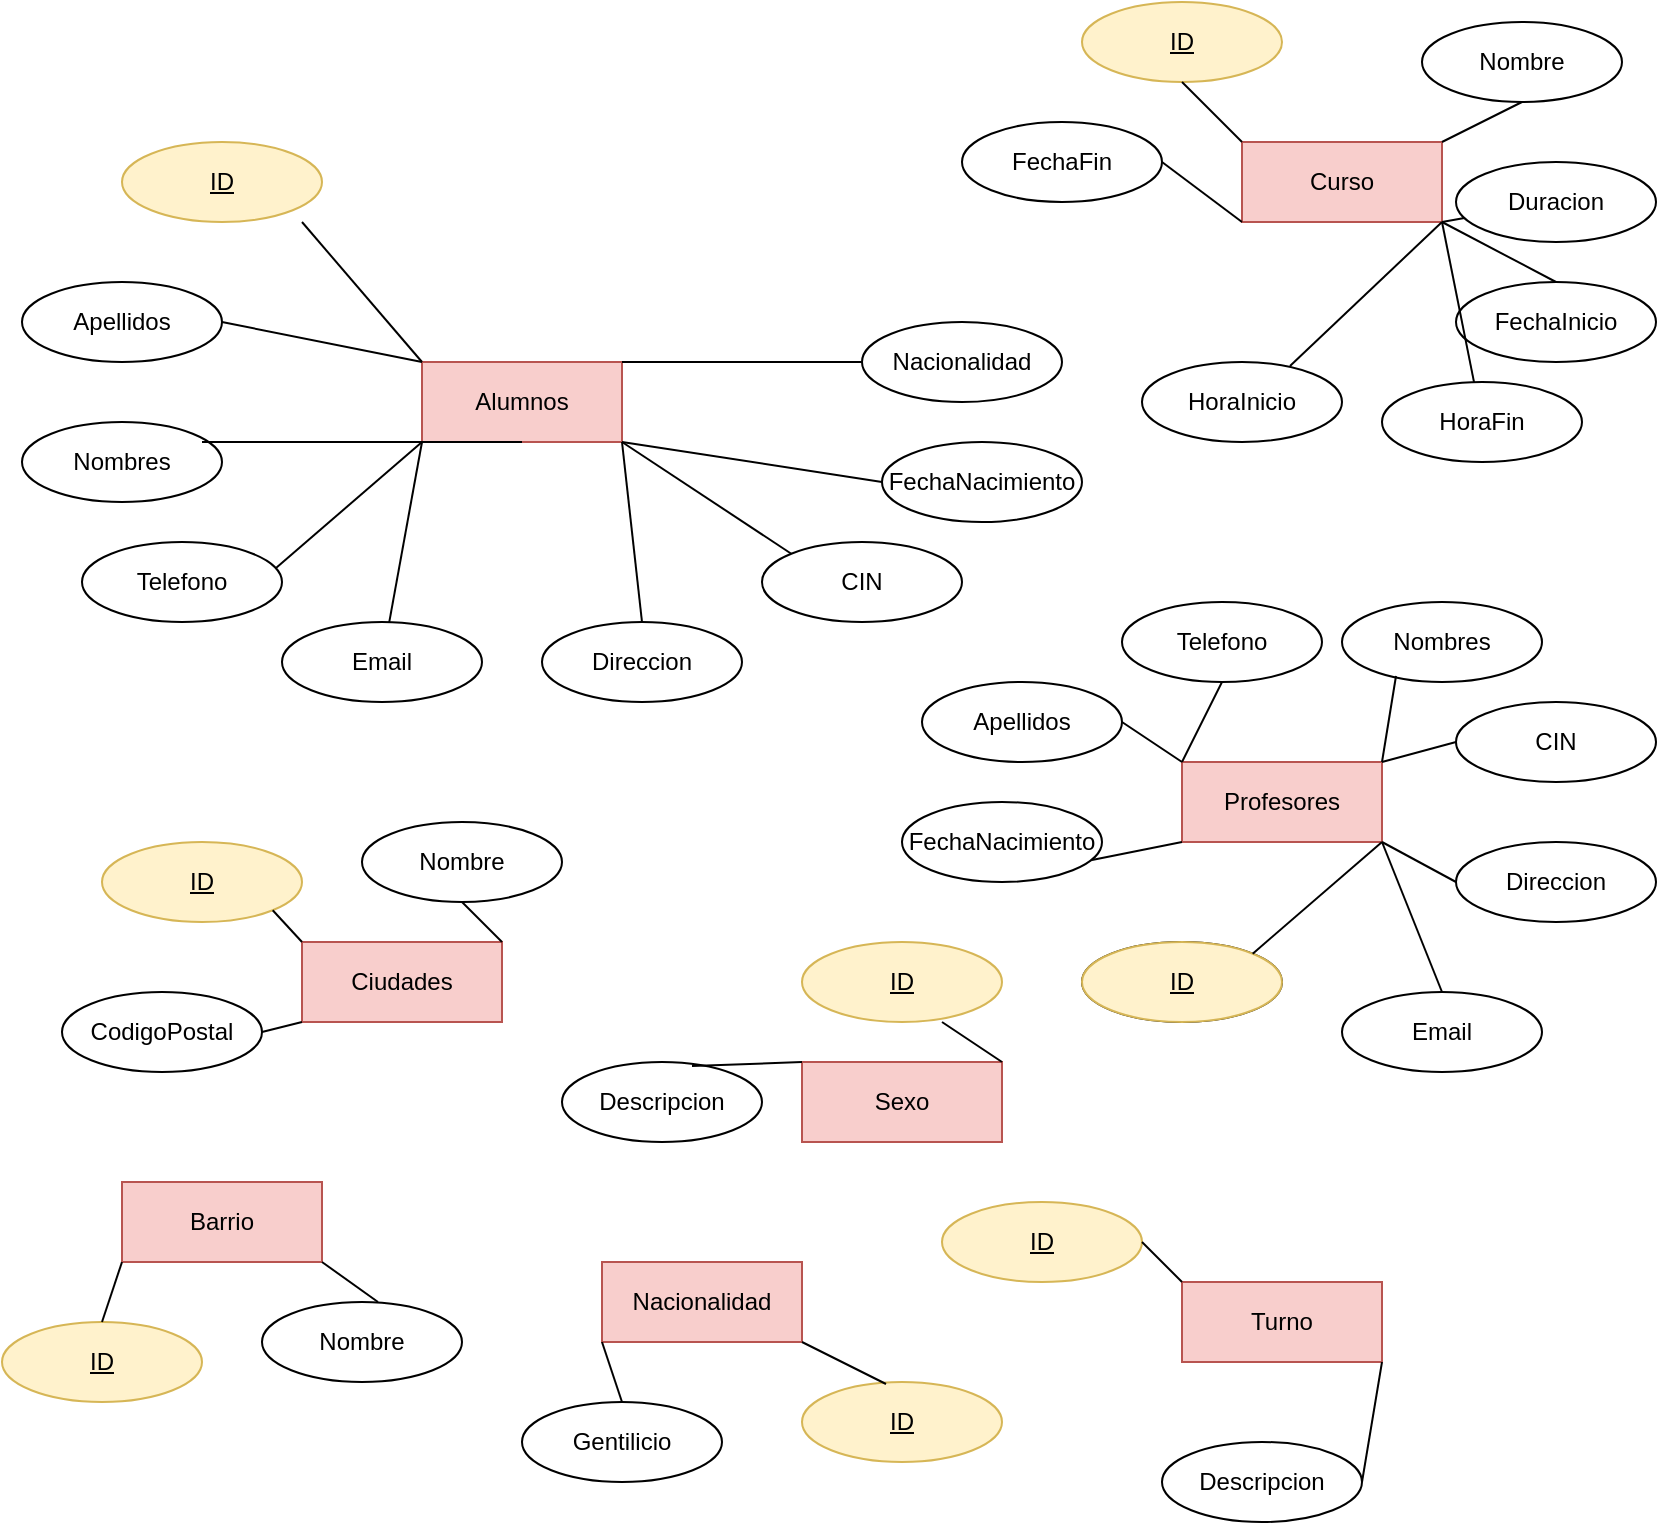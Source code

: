<mxfile version="20.2.3" type="device"><diagram id="ryzPgXsZjJfLl2V2SXRF" name="Página-1"><mxGraphModel dx="526" dy="553" grid="1" gridSize="10" guides="1" tooltips="1" connect="1" arrows="1" fold="1" page="1" pageScale="1" pageWidth="827" pageHeight="1169" math="0" shadow="0"><root><mxCell id="0"/><mxCell id="1" parent="0"/><mxCell id="Io1nAtHtb8ZyB7JN7uuc-1" value="Alumnos" style="whiteSpace=wrap;html=1;align=center;fillColor=#f8cecc;strokeColor=#b85450;" vertex="1" parent="1"><mxGeometry x="210" y="230" width="100" height="40" as="geometry"/></mxCell><mxCell id="Io1nAtHtb8ZyB7JN7uuc-3" value="ID" style="ellipse;whiteSpace=wrap;html=1;align=center;fontStyle=4;fillColor=#fff2cc;strokeColor=#d6b656;" vertex="1" parent="1"><mxGeometry x="60" y="120" width="100" height="40" as="geometry"/></mxCell><mxCell id="Io1nAtHtb8ZyB7JN7uuc-7" value="Direccion" style="ellipse;whiteSpace=wrap;html=1;align=center;" vertex="1" parent="1"><mxGeometry x="270" y="360" width="100" height="40" as="geometry"/></mxCell><mxCell id="Io1nAtHtb8ZyB7JN7uuc-8" value="CIN" style="ellipse;whiteSpace=wrap;html=1;align=center;" vertex="1" parent="1"><mxGeometry x="380" y="320" width="100" height="40" as="geometry"/></mxCell><mxCell id="Io1nAtHtb8ZyB7JN7uuc-9" value="Email" style="ellipse;whiteSpace=wrap;html=1;align=center;" vertex="1" parent="1"><mxGeometry x="140" y="360" width="100" height="40" as="geometry"/></mxCell><mxCell id="Io1nAtHtb8ZyB7JN7uuc-11" value="Telefono" style="ellipse;whiteSpace=wrap;html=1;align=center;" vertex="1" parent="1"><mxGeometry x="40" y="320" width="100" height="40" as="geometry"/></mxCell><mxCell id="Io1nAtHtb8ZyB7JN7uuc-12" value="Nacionalidad" style="ellipse;whiteSpace=wrap;html=1;align=center;" vertex="1" parent="1"><mxGeometry x="430" y="210" width="100" height="40" as="geometry"/></mxCell><mxCell id="Io1nAtHtb8ZyB7JN7uuc-13" value="Nombres" style="ellipse;whiteSpace=wrap;html=1;align=center;" vertex="1" parent="1"><mxGeometry x="10" y="260" width="100" height="40" as="geometry"/></mxCell><mxCell id="Io1nAtHtb8ZyB7JN7uuc-14" value="Apellidos" style="ellipse;whiteSpace=wrap;html=1;align=center;" vertex="1" parent="1"><mxGeometry x="10" y="190" width="100" height="40" as="geometry"/></mxCell><mxCell id="Io1nAtHtb8ZyB7JN7uuc-15" value="FechaNacimiento" style="ellipse;whiteSpace=wrap;html=1;align=center;" vertex="1" parent="1"><mxGeometry x="440" y="270" width="100" height="40" as="geometry"/></mxCell><mxCell id="Io1nAtHtb8ZyB7JN7uuc-16" value="" style="endArrow=none;html=1;rounded=0;exitX=0;exitY=1;exitDx=0;exitDy=0;" edge="1" parent="1" source="Io1nAtHtb8ZyB7JN7uuc-1" target="Io1nAtHtb8ZyB7JN7uuc-9"><mxGeometry relative="1" as="geometry"><mxPoint x="190" y="290" as="sourcePoint"/><mxPoint x="350" y="290" as="targetPoint"/></mxGeometry></mxCell><mxCell id="Io1nAtHtb8ZyB7JN7uuc-17" value="" style="endArrow=none;html=1;rounded=0;" edge="1" parent="1"><mxGeometry relative="1" as="geometry"><mxPoint x="100" y="270" as="sourcePoint"/><mxPoint x="260" y="270" as="targetPoint"/></mxGeometry></mxCell><mxCell id="Io1nAtHtb8ZyB7JN7uuc-18" value="" style="endArrow=none;html=1;rounded=0;exitX=0;exitY=0;exitDx=0;exitDy=0;entryX=1;entryY=0.5;entryDx=0;entryDy=0;" edge="1" parent="1" source="Io1nAtHtb8ZyB7JN7uuc-1" target="Io1nAtHtb8ZyB7JN7uuc-14"><mxGeometry relative="1" as="geometry"><mxPoint x="190" y="290" as="sourcePoint"/><mxPoint x="350" y="290" as="targetPoint"/></mxGeometry></mxCell><mxCell id="Io1nAtHtb8ZyB7JN7uuc-20" value="" style="endArrow=none;html=1;rounded=0;" edge="1" parent="1"><mxGeometry relative="1" as="geometry"><mxPoint x="150" y="160" as="sourcePoint"/><mxPoint x="210" y="230" as="targetPoint"/></mxGeometry></mxCell><mxCell id="Io1nAtHtb8ZyB7JN7uuc-21" value="" style="endArrow=none;html=1;rounded=0;exitX=0.97;exitY=0.325;exitDx=0;exitDy=0;exitPerimeter=0;" edge="1" parent="1" source="Io1nAtHtb8ZyB7JN7uuc-11"><mxGeometry relative="1" as="geometry"><mxPoint x="190" y="290" as="sourcePoint"/><mxPoint x="210" y="270" as="targetPoint"/></mxGeometry></mxCell><mxCell id="Io1nAtHtb8ZyB7JN7uuc-22" value="" style="endArrow=none;html=1;rounded=0;exitX=1;exitY=1;exitDx=0;exitDy=0;entryX=0;entryY=0.5;entryDx=0;entryDy=0;" edge="1" parent="1" source="Io1nAtHtb8ZyB7JN7uuc-1" target="Io1nAtHtb8ZyB7JN7uuc-15"><mxGeometry relative="1" as="geometry"><mxPoint x="190" y="290" as="sourcePoint"/><mxPoint x="350" y="290" as="targetPoint"/></mxGeometry></mxCell><mxCell id="Io1nAtHtb8ZyB7JN7uuc-23" value="" style="endArrow=none;html=1;rounded=0;exitX=1;exitY=1;exitDx=0;exitDy=0;entryX=0;entryY=0;entryDx=0;entryDy=0;" edge="1" parent="1" source="Io1nAtHtb8ZyB7JN7uuc-1" target="Io1nAtHtb8ZyB7JN7uuc-8"><mxGeometry relative="1" as="geometry"><mxPoint x="190" y="290" as="sourcePoint"/><mxPoint x="350" y="290" as="targetPoint"/></mxGeometry></mxCell><mxCell id="Io1nAtHtb8ZyB7JN7uuc-24" value="" style="endArrow=none;html=1;rounded=0;exitX=1;exitY=1;exitDx=0;exitDy=0;entryX=0.5;entryY=0;entryDx=0;entryDy=0;" edge="1" parent="1" source="Io1nAtHtb8ZyB7JN7uuc-1" target="Io1nAtHtb8ZyB7JN7uuc-7"><mxGeometry relative="1" as="geometry"><mxPoint x="190" y="290" as="sourcePoint"/><mxPoint x="350" y="290" as="targetPoint"/></mxGeometry></mxCell><mxCell id="Io1nAtHtb8ZyB7JN7uuc-27" value="" style="endArrow=none;html=1;rounded=0;exitX=1;exitY=0;exitDx=0;exitDy=0;entryX=0;entryY=0.5;entryDx=0;entryDy=0;" edge="1" parent="1" source="Io1nAtHtb8ZyB7JN7uuc-1" target="Io1nAtHtb8ZyB7JN7uuc-12"><mxGeometry relative="1" as="geometry"><mxPoint x="190" y="290" as="sourcePoint"/><mxPoint x="350" y="290" as="targetPoint"/></mxGeometry></mxCell><mxCell id="Io1nAtHtb8ZyB7JN7uuc-29" value="Ciudades" style="whiteSpace=wrap;html=1;align=center;fillColor=#f8cecc;strokeColor=#b85450;" vertex="1" parent="1"><mxGeometry x="150" y="520" width="100" height="40" as="geometry"/></mxCell><mxCell id="Io1nAtHtb8ZyB7JN7uuc-32" value="ID" style="ellipse;whiteSpace=wrap;html=1;align=center;fontStyle=4;fillColor=#fff2cc;strokeColor=#d6b656;" vertex="1" parent="1"><mxGeometry x="50" y="470" width="100" height="40" as="geometry"/></mxCell><mxCell id="Io1nAtHtb8ZyB7JN7uuc-33" value="Nombre" style="ellipse;whiteSpace=wrap;html=1;align=center;" vertex="1" parent="1"><mxGeometry x="180" y="460" width="100" height="40" as="geometry"/></mxCell><mxCell id="Io1nAtHtb8ZyB7JN7uuc-34" value="CodigoPostal" style="ellipse;whiteSpace=wrap;html=1;align=center;" vertex="1" parent="1"><mxGeometry x="30" y="545" width="100" height="40" as="geometry"/></mxCell><mxCell id="Io1nAtHtb8ZyB7JN7uuc-35" value="Sexo" style="whiteSpace=wrap;html=1;align=center;fillColor=#f8cecc;strokeColor=#b85450;" vertex="1" parent="1"><mxGeometry x="400" y="580" width="100" height="40" as="geometry"/></mxCell><mxCell id="Io1nAtHtb8ZyB7JN7uuc-36" value="ID" style="ellipse;whiteSpace=wrap;html=1;align=center;fontStyle=4;fillColor=#fff2cc;strokeColor=#d6b656;" vertex="1" parent="1"><mxGeometry x="400" y="520" width="100" height="40" as="geometry"/></mxCell><mxCell id="Io1nAtHtb8ZyB7JN7uuc-37" value="Descripcion" style="ellipse;whiteSpace=wrap;html=1;align=center;" vertex="1" parent="1"><mxGeometry x="280" y="580" width="100" height="40" as="geometry"/></mxCell><mxCell id="Io1nAtHtb8ZyB7JN7uuc-40" value="" style="endArrow=none;html=1;rounded=0;exitX=0;exitY=0;exitDx=0;exitDy=0;entryX=1;entryY=1;entryDx=0;entryDy=0;" edge="1" parent="1" source="Io1nAtHtb8ZyB7JN7uuc-29" target="Io1nAtHtb8ZyB7JN7uuc-32"><mxGeometry relative="1" as="geometry"><mxPoint x="280" y="540" as="sourcePoint"/><mxPoint x="440" y="540" as="targetPoint"/></mxGeometry></mxCell><mxCell id="Io1nAtHtb8ZyB7JN7uuc-41" value="" style="endArrow=none;html=1;rounded=0;exitX=0.5;exitY=1;exitDx=0;exitDy=0;entryX=1;entryY=0;entryDx=0;entryDy=0;" edge="1" parent="1" source="Io1nAtHtb8ZyB7JN7uuc-33" target="Io1nAtHtb8ZyB7JN7uuc-29"><mxGeometry relative="1" as="geometry"><mxPoint x="280" y="540" as="sourcePoint"/><mxPoint x="250" y="540" as="targetPoint"/></mxGeometry></mxCell><mxCell id="Io1nAtHtb8ZyB7JN7uuc-42" value="" style="endArrow=none;html=1;rounded=0;exitX=1;exitY=0.5;exitDx=0;exitDy=0;entryX=0;entryY=1;entryDx=0;entryDy=0;" edge="1" parent="1" source="Io1nAtHtb8ZyB7JN7uuc-34" target="Io1nAtHtb8ZyB7JN7uuc-29"><mxGeometry relative="1" as="geometry"><mxPoint x="280" y="540" as="sourcePoint"/><mxPoint x="440" y="540" as="targetPoint"/></mxGeometry></mxCell><mxCell id="Io1nAtHtb8ZyB7JN7uuc-43" value="" style="endArrow=none;html=1;rounded=0;exitX=0.65;exitY=0.05;exitDx=0;exitDy=0;exitPerimeter=0;entryX=0;entryY=0;entryDx=0;entryDy=0;" edge="1" parent="1" source="Io1nAtHtb8ZyB7JN7uuc-37" target="Io1nAtHtb8ZyB7JN7uuc-35"><mxGeometry relative="1" as="geometry"><mxPoint x="280" y="540" as="sourcePoint"/><mxPoint x="440" y="540" as="targetPoint"/></mxGeometry></mxCell><mxCell id="Io1nAtHtb8ZyB7JN7uuc-44" value="" style="endArrow=none;html=1;rounded=0;exitX=1;exitY=0;exitDx=0;exitDy=0;" edge="1" parent="1" source="Io1nAtHtb8ZyB7JN7uuc-35"><mxGeometry relative="1" as="geometry"><mxPoint x="280" y="540" as="sourcePoint"/><mxPoint x="470" y="560" as="targetPoint"/></mxGeometry></mxCell><mxCell id="Io1nAtHtb8ZyB7JN7uuc-45" value="Barrio" style="whiteSpace=wrap;html=1;align=center;fillColor=#f8cecc;strokeColor=#b85450;" vertex="1" parent="1"><mxGeometry x="60" y="640" width="100" height="40" as="geometry"/></mxCell><mxCell id="Io1nAtHtb8ZyB7JN7uuc-46" value="ID" style="ellipse;whiteSpace=wrap;html=1;align=center;fontStyle=4;fillColor=#fff2cc;strokeColor=#d6b656;" vertex="1" parent="1"><mxGeometry y="710" width="100" height="40" as="geometry"/></mxCell><mxCell id="Io1nAtHtb8ZyB7JN7uuc-47" value="Nombre" style="ellipse;whiteSpace=wrap;html=1;align=center;" vertex="1" parent="1"><mxGeometry x="130" y="700" width="100" height="40" as="geometry"/></mxCell><mxCell id="Io1nAtHtb8ZyB7JN7uuc-48" value="" style="endArrow=none;html=1;rounded=0;exitX=1;exitY=1;exitDx=0;exitDy=0;entryX=0.58;entryY=0;entryDx=0;entryDy=0;entryPerimeter=0;" edge="1" parent="1" source="Io1nAtHtb8ZyB7JN7uuc-45" target="Io1nAtHtb8ZyB7JN7uuc-47"><mxGeometry relative="1" as="geometry"><mxPoint x="170" y="640" as="sourcePoint"/><mxPoint x="330" y="640" as="targetPoint"/></mxGeometry></mxCell><mxCell id="Io1nAtHtb8ZyB7JN7uuc-49" value="" style="endArrow=none;html=1;rounded=0;exitX=0;exitY=1;exitDx=0;exitDy=0;entryX=0.5;entryY=0;entryDx=0;entryDy=0;" edge="1" parent="1" source="Io1nAtHtb8ZyB7JN7uuc-45" target="Io1nAtHtb8ZyB7JN7uuc-46"><mxGeometry relative="1" as="geometry"><mxPoint x="170" y="640" as="sourcePoint"/><mxPoint x="330" y="640" as="targetPoint"/></mxGeometry></mxCell><mxCell id="Io1nAtHtb8ZyB7JN7uuc-50" value="Nacionalidad" style="whiteSpace=wrap;html=1;align=center;fillColor=#f8cecc;strokeColor=#b85450;" vertex="1" parent="1"><mxGeometry x="300" y="680" width="100" height="40" as="geometry"/></mxCell><mxCell id="Io1nAtHtb8ZyB7JN7uuc-51" value="ID" style="ellipse;whiteSpace=wrap;html=1;align=center;fontStyle=4;fillColor=#fff2cc;strokeColor=#d6b656;" vertex="1" parent="1"><mxGeometry x="400" y="740" width="100" height="40" as="geometry"/></mxCell><mxCell id="Io1nAtHtb8ZyB7JN7uuc-52" value="Gentilicio" style="ellipse;whiteSpace=wrap;html=1;align=center;" vertex="1" parent="1"><mxGeometry x="260" y="750" width="100" height="40" as="geometry"/></mxCell><mxCell id="Io1nAtHtb8ZyB7JN7uuc-53" value="" style="endArrow=none;html=1;rounded=0;entryX=0;entryY=1;entryDx=0;entryDy=0;exitX=0.5;exitY=0;exitDx=0;exitDy=0;" edge="1" parent="1" source="Io1nAtHtb8ZyB7JN7uuc-52" target="Io1nAtHtb8ZyB7JN7uuc-50"><mxGeometry relative="1" as="geometry"><mxPoint x="170" y="540" as="sourcePoint"/><mxPoint x="330" y="540" as="targetPoint"/></mxGeometry></mxCell><mxCell id="Io1nAtHtb8ZyB7JN7uuc-54" value="" style="endArrow=none;html=1;rounded=0;entryX=0.42;entryY=0.025;entryDx=0;entryDy=0;entryPerimeter=0;exitX=1;exitY=1;exitDx=0;exitDy=0;" edge="1" parent="1" source="Io1nAtHtb8ZyB7JN7uuc-50" target="Io1nAtHtb8ZyB7JN7uuc-51"><mxGeometry relative="1" as="geometry"><mxPoint x="350" y="720" as="sourcePoint"/><mxPoint x="510" y="720" as="targetPoint"/></mxGeometry></mxCell><mxCell id="Io1nAtHtb8ZyB7JN7uuc-55" value="Profesores" style="whiteSpace=wrap;html=1;align=center;fillColor=#f8cecc;strokeColor=#b85450;" vertex="1" parent="1"><mxGeometry x="590" y="430" width="100" height="40" as="geometry"/></mxCell><mxCell id="Io1nAtHtb8ZyB7JN7uuc-57" value="Attribute" style="ellipse;whiteSpace=wrap;html=1;align=center;fontStyle=4;" vertex="1" parent="1"><mxGeometry x="540" y="520" width="100" height="40" as="geometry"/></mxCell><mxCell id="Io1nAtHtb8ZyB7JN7uuc-58" value="ID" style="ellipse;whiteSpace=wrap;html=1;align=center;fontStyle=4;fillColor=#fff2cc;strokeColor=#d6b656;" vertex="1" parent="1"><mxGeometry x="540" y="520" width="100" height="40" as="geometry"/></mxCell><mxCell id="Io1nAtHtb8ZyB7JN7uuc-59" value="Nombres" style="ellipse;whiteSpace=wrap;html=1;align=center;" vertex="1" parent="1"><mxGeometry x="670" y="350" width="100" height="40" as="geometry"/></mxCell><mxCell id="Io1nAtHtb8ZyB7JN7uuc-60" value="Email" style="ellipse;whiteSpace=wrap;html=1;align=center;" vertex="1" parent="1"><mxGeometry x="670" y="545" width="100" height="40" as="geometry"/></mxCell><mxCell id="Io1nAtHtb8ZyB7JN7uuc-61" value="Telefono" style="ellipse;whiteSpace=wrap;html=1;align=center;" vertex="1" parent="1"><mxGeometry x="560" y="350" width="100" height="40" as="geometry"/></mxCell><mxCell id="Io1nAtHtb8ZyB7JN7uuc-62" value="CIN" style="ellipse;whiteSpace=wrap;html=1;align=center;" vertex="1" parent="1"><mxGeometry x="727" y="400" width="100" height="40" as="geometry"/></mxCell><mxCell id="Io1nAtHtb8ZyB7JN7uuc-63" value="Direccion" style="ellipse;whiteSpace=wrap;html=1;align=center;" vertex="1" parent="1"><mxGeometry x="727" y="470" width="100" height="40" as="geometry"/></mxCell><mxCell id="Io1nAtHtb8ZyB7JN7uuc-64" value="Apellidos" style="ellipse;whiteSpace=wrap;html=1;align=center;" vertex="1" parent="1"><mxGeometry x="460" y="390" width="100" height="40" as="geometry"/></mxCell><mxCell id="Io1nAtHtb8ZyB7JN7uuc-66" value="FechaNacimiento" style="ellipse;whiteSpace=wrap;html=1;align=center;" vertex="1" parent="1"><mxGeometry x="450" y="450" width="100" height="40" as="geometry"/></mxCell><mxCell id="Io1nAtHtb8ZyB7JN7uuc-67" value="" style="endArrow=none;html=1;rounded=0;exitX=0.27;exitY=0.925;exitDx=0;exitDy=0;exitPerimeter=0;entryX=1;entryY=0;entryDx=0;entryDy=0;" edge="1" parent="1" source="Io1nAtHtb8ZyB7JN7uuc-59" target="Io1nAtHtb8ZyB7JN7uuc-55"><mxGeometry relative="1" as="geometry"><mxPoint x="620" y="409.5" as="sourcePoint"/><mxPoint x="780" y="409.5" as="targetPoint"/></mxGeometry></mxCell><mxCell id="Io1nAtHtb8ZyB7JN7uuc-68" value="" style="endArrow=none;html=1;rounded=0;exitX=0.5;exitY=1;exitDx=0;exitDy=0;entryX=0;entryY=0;entryDx=0;entryDy=0;" edge="1" parent="1" source="Io1nAtHtb8ZyB7JN7uuc-61" target="Io1nAtHtb8ZyB7JN7uuc-55"><mxGeometry relative="1" as="geometry"><mxPoint x="530" y="340" as="sourcePoint"/><mxPoint x="690" y="340" as="targetPoint"/></mxGeometry></mxCell><mxCell id="Io1nAtHtb8ZyB7JN7uuc-72" value="" style="endArrow=none;html=1;rounded=0;entryX=0;entryY=1;entryDx=0;entryDy=0;exitX=0.95;exitY=0.725;exitDx=0;exitDy=0;exitPerimeter=0;" edge="1" parent="1" source="Io1nAtHtb8ZyB7JN7uuc-66" target="Io1nAtHtb8ZyB7JN7uuc-55"><mxGeometry relative="1" as="geometry"><mxPoint x="560" y="490" as="sourcePoint"/><mxPoint x="720" y="490" as="targetPoint"/></mxGeometry></mxCell><mxCell id="Io1nAtHtb8ZyB7JN7uuc-73" value="" style="endArrow=none;html=1;rounded=0;exitX=1;exitY=0;exitDx=0;exitDy=0;entryX=1;entryY=1;entryDx=0;entryDy=0;" edge="1" parent="1" source="Io1nAtHtb8ZyB7JN7uuc-58" target="Io1nAtHtb8ZyB7JN7uuc-55"><mxGeometry relative="1" as="geometry"><mxPoint x="560" y="500" as="sourcePoint"/><mxPoint x="720" y="500" as="targetPoint"/></mxGeometry></mxCell><mxCell id="Io1nAtHtb8ZyB7JN7uuc-74" value="" style="endArrow=none;html=1;rounded=0;exitX=1;exitY=0.5;exitDx=0;exitDy=0;" edge="1" parent="1" source="Io1nAtHtb8ZyB7JN7uuc-64"><mxGeometry relative="1" as="geometry"><mxPoint x="530" y="340" as="sourcePoint"/><mxPoint x="590" y="430" as="targetPoint"/></mxGeometry></mxCell><mxCell id="Io1nAtHtb8ZyB7JN7uuc-76" value="" style="endArrow=none;html=1;rounded=0;entryX=0;entryY=0.5;entryDx=0;entryDy=0;exitX=1;exitY=0;exitDx=0;exitDy=0;" edge="1" parent="1" source="Io1nAtHtb8ZyB7JN7uuc-55" target="Io1nAtHtb8ZyB7JN7uuc-62"><mxGeometry relative="1" as="geometry"><mxPoint x="570" y="440" as="sourcePoint"/><mxPoint x="730" y="440" as="targetPoint"/></mxGeometry></mxCell><mxCell id="Io1nAtHtb8ZyB7JN7uuc-77" value="" style="endArrow=none;html=1;rounded=0;exitX=1;exitY=1;exitDx=0;exitDy=0;entryX=0;entryY=0.5;entryDx=0;entryDy=0;" edge="1" parent="1" source="Io1nAtHtb8ZyB7JN7uuc-55" target="Io1nAtHtb8ZyB7JN7uuc-63"><mxGeometry relative="1" as="geometry"><mxPoint x="600" y="479.5" as="sourcePoint"/><mxPoint x="730" y="480" as="targetPoint"/></mxGeometry></mxCell><mxCell id="Io1nAtHtb8ZyB7JN7uuc-78" value="" style="endArrow=none;html=1;rounded=0;entryX=0.5;entryY=0;entryDx=0;entryDy=0;" edge="1" parent="1" target="Io1nAtHtb8ZyB7JN7uuc-60"><mxGeometry relative="1" as="geometry"><mxPoint x="690" y="470" as="sourcePoint"/><mxPoint x="710" y="540" as="targetPoint"/></mxGeometry></mxCell><mxCell id="Io1nAtHtb8ZyB7JN7uuc-79" value="Curso" style="whiteSpace=wrap;html=1;align=center;fillColor=#f8cecc;strokeColor=#b85450;" vertex="1" parent="1"><mxGeometry x="620" y="120" width="100" height="40" as="geometry"/></mxCell><mxCell id="Io1nAtHtb8ZyB7JN7uuc-80" value="ID" style="ellipse;whiteSpace=wrap;html=1;align=center;fontStyle=4;fillColor=#fff2cc;strokeColor=#d6b656;" vertex="1" parent="1"><mxGeometry x="540" y="50" width="100" height="40" as="geometry"/></mxCell><mxCell id="Io1nAtHtb8ZyB7JN7uuc-82" value="Nombre" style="ellipse;whiteSpace=wrap;html=1;align=center;" vertex="1" parent="1"><mxGeometry x="710" y="60" width="100" height="40" as="geometry"/></mxCell><mxCell id="Io1nAtHtb8ZyB7JN7uuc-83" value="FechaInicio" style="ellipse;whiteSpace=wrap;html=1;align=center;" vertex="1" parent="1"><mxGeometry x="727" y="190" width="100" height="40" as="geometry"/></mxCell><mxCell id="Io1nAtHtb8ZyB7JN7uuc-84" value="FechaFin" style="ellipse;whiteSpace=wrap;html=1;align=center;" vertex="1" parent="1"><mxGeometry x="480" y="110" width="100" height="40" as="geometry"/></mxCell><mxCell id="Io1nAtHtb8ZyB7JN7uuc-86" value="Duracion" style="ellipse;whiteSpace=wrap;html=1;align=center;" vertex="1" parent="1"><mxGeometry x="727" y="130" width="100" height="40" as="geometry"/></mxCell><mxCell id="Io1nAtHtb8ZyB7JN7uuc-87" value="HoraInicio" style="ellipse;whiteSpace=wrap;html=1;align=center;" vertex="1" parent="1"><mxGeometry x="570" y="230" width="100" height="40" as="geometry"/></mxCell><mxCell id="Io1nAtHtb8ZyB7JN7uuc-88" value="HoraFin" style="ellipse;whiteSpace=wrap;html=1;align=center;" vertex="1" parent="1"><mxGeometry x="690" y="240" width="100" height="40" as="geometry"/></mxCell><mxCell id="Io1nAtHtb8ZyB7JN7uuc-89" value="" style="endArrow=none;html=1;rounded=0;exitX=0.5;exitY=1;exitDx=0;exitDy=0;entryX=0;entryY=0;entryDx=0;entryDy=0;" edge="1" parent="1" source="Io1nAtHtb8ZyB7JN7uuc-80" target="Io1nAtHtb8ZyB7JN7uuc-79"><mxGeometry relative="1" as="geometry"><mxPoint x="590" y="109" as="sourcePoint"/><mxPoint x="750" y="109" as="targetPoint"/></mxGeometry></mxCell><mxCell id="Io1nAtHtb8ZyB7JN7uuc-91" value="" style="endArrow=none;html=1;rounded=0;exitX=1;exitY=0;exitDx=0;exitDy=0;entryX=0.5;entryY=1;entryDx=0;entryDy=0;" edge="1" parent="1" source="Io1nAtHtb8ZyB7JN7uuc-79" target="Io1nAtHtb8ZyB7JN7uuc-82"><mxGeometry relative="1" as="geometry"><mxPoint x="650" y="110" as="sourcePoint"/><mxPoint x="810" y="110" as="targetPoint"/></mxGeometry></mxCell><mxCell id="Io1nAtHtb8ZyB7JN7uuc-93" value="" style="endArrow=none;html=1;rounded=0;entryX=0.5;entryY=0;entryDx=0;entryDy=0;exitX=1;exitY=1;exitDx=0;exitDy=0;" edge="1" parent="1" source="Io1nAtHtb8ZyB7JN7uuc-79" target="Io1nAtHtb8ZyB7JN7uuc-83"><mxGeometry relative="1" as="geometry"><mxPoint x="567" y="170" as="sourcePoint"/><mxPoint x="727" y="170" as="targetPoint"/></mxGeometry></mxCell><mxCell id="Io1nAtHtb8ZyB7JN7uuc-95" value="" style="endArrow=none;html=1;rounded=0;" edge="1" parent="1" target="Io1nAtHtb8ZyB7JN7uuc-86"><mxGeometry relative="1" as="geometry"><mxPoint x="720" y="160" as="sourcePoint"/><mxPoint x="797" y="180" as="targetPoint"/><Array as="points"/></mxGeometry></mxCell><mxCell id="Io1nAtHtb8ZyB7JN7uuc-96" value="" style="endArrow=none;html=1;rounded=0;exitX=0.74;exitY=0.05;exitDx=0;exitDy=0;entryX=1;entryY=1;entryDx=0;entryDy=0;exitPerimeter=0;" edge="1" parent="1" source="Io1nAtHtb8ZyB7JN7uuc-87" target="Io1nAtHtb8ZyB7JN7uuc-79"><mxGeometry relative="1" as="geometry"><mxPoint x="660" y="180" as="sourcePoint"/><mxPoint x="700" y="160" as="targetPoint"/></mxGeometry></mxCell><mxCell id="Io1nAtHtb8ZyB7JN7uuc-99" value="" style="endArrow=none;html=1;rounded=0;exitX=1;exitY=1;exitDx=0;exitDy=0;" edge="1" parent="1" source="Io1nAtHtb8ZyB7JN7uuc-79" target="Io1nAtHtb8ZyB7JN7uuc-88"><mxGeometry relative="1" as="geometry"><mxPoint x="673.74" y="160" as="sourcePoint"/><mxPoint x="709.995" y="191.803" as="targetPoint"/></mxGeometry></mxCell><mxCell id="Io1nAtHtb8ZyB7JN7uuc-100" value="" style="endArrow=none;html=1;rounded=0;entryX=0;entryY=1;entryDx=0;entryDy=0;exitX=1;exitY=0.5;exitDx=0;exitDy=0;" edge="1" parent="1" source="Io1nAtHtb8ZyB7JN7uuc-84" target="Io1nAtHtb8ZyB7JN7uuc-79"><mxGeometry relative="1" as="geometry"><mxPoint x="570" y="140" as="sourcePoint"/><mxPoint x="616.255" y="181.803" as="targetPoint"/></mxGeometry></mxCell><mxCell id="Io1nAtHtb8ZyB7JN7uuc-103" value="Turno" style="whiteSpace=wrap;html=1;align=center;fillColor=#f8cecc;strokeColor=#b85450;" vertex="1" parent="1"><mxGeometry x="590" y="690" width="100" height="40" as="geometry"/></mxCell><mxCell id="Io1nAtHtb8ZyB7JN7uuc-105" value="ID" style="ellipse;whiteSpace=wrap;html=1;align=center;fontStyle=4;fillColor=#fff2cc;strokeColor=#d6b656;" vertex="1" parent="1"><mxGeometry x="470" y="650" width="100" height="40" as="geometry"/></mxCell><mxCell id="Io1nAtHtb8ZyB7JN7uuc-107" value="Descripcion" style="ellipse;whiteSpace=wrap;html=1;align=center;" vertex="1" parent="1"><mxGeometry x="580" y="770" width="100" height="40" as="geometry"/></mxCell><mxCell id="Io1nAtHtb8ZyB7JN7uuc-108" value="" style="endArrow=none;html=1;rounded=0;exitX=1;exitY=0.5;exitDx=0;exitDy=0;entryX=0;entryY=0;entryDx=0;entryDy=0;" edge="1" parent="1" source="Io1nAtHtb8ZyB7JN7uuc-105" target="Io1nAtHtb8ZyB7JN7uuc-103"><mxGeometry relative="1" as="geometry"><mxPoint x="480" y="740" as="sourcePoint"/><mxPoint x="640" y="740" as="targetPoint"/></mxGeometry></mxCell><mxCell id="Io1nAtHtb8ZyB7JN7uuc-111" value="" style="endArrow=none;html=1;rounded=0;exitX=1;exitY=1;exitDx=0;exitDy=0;entryX=1;entryY=0.5;entryDx=0;entryDy=0;" edge="1" parent="1" source="Io1nAtHtb8ZyB7JN7uuc-103" target="Io1nAtHtb8ZyB7JN7uuc-107"><mxGeometry relative="1" as="geometry"><mxPoint x="480" y="740" as="sourcePoint"/><mxPoint x="640" y="740" as="targetPoint"/></mxGeometry></mxCell></root></mxGraphModel></diagram></mxfile>